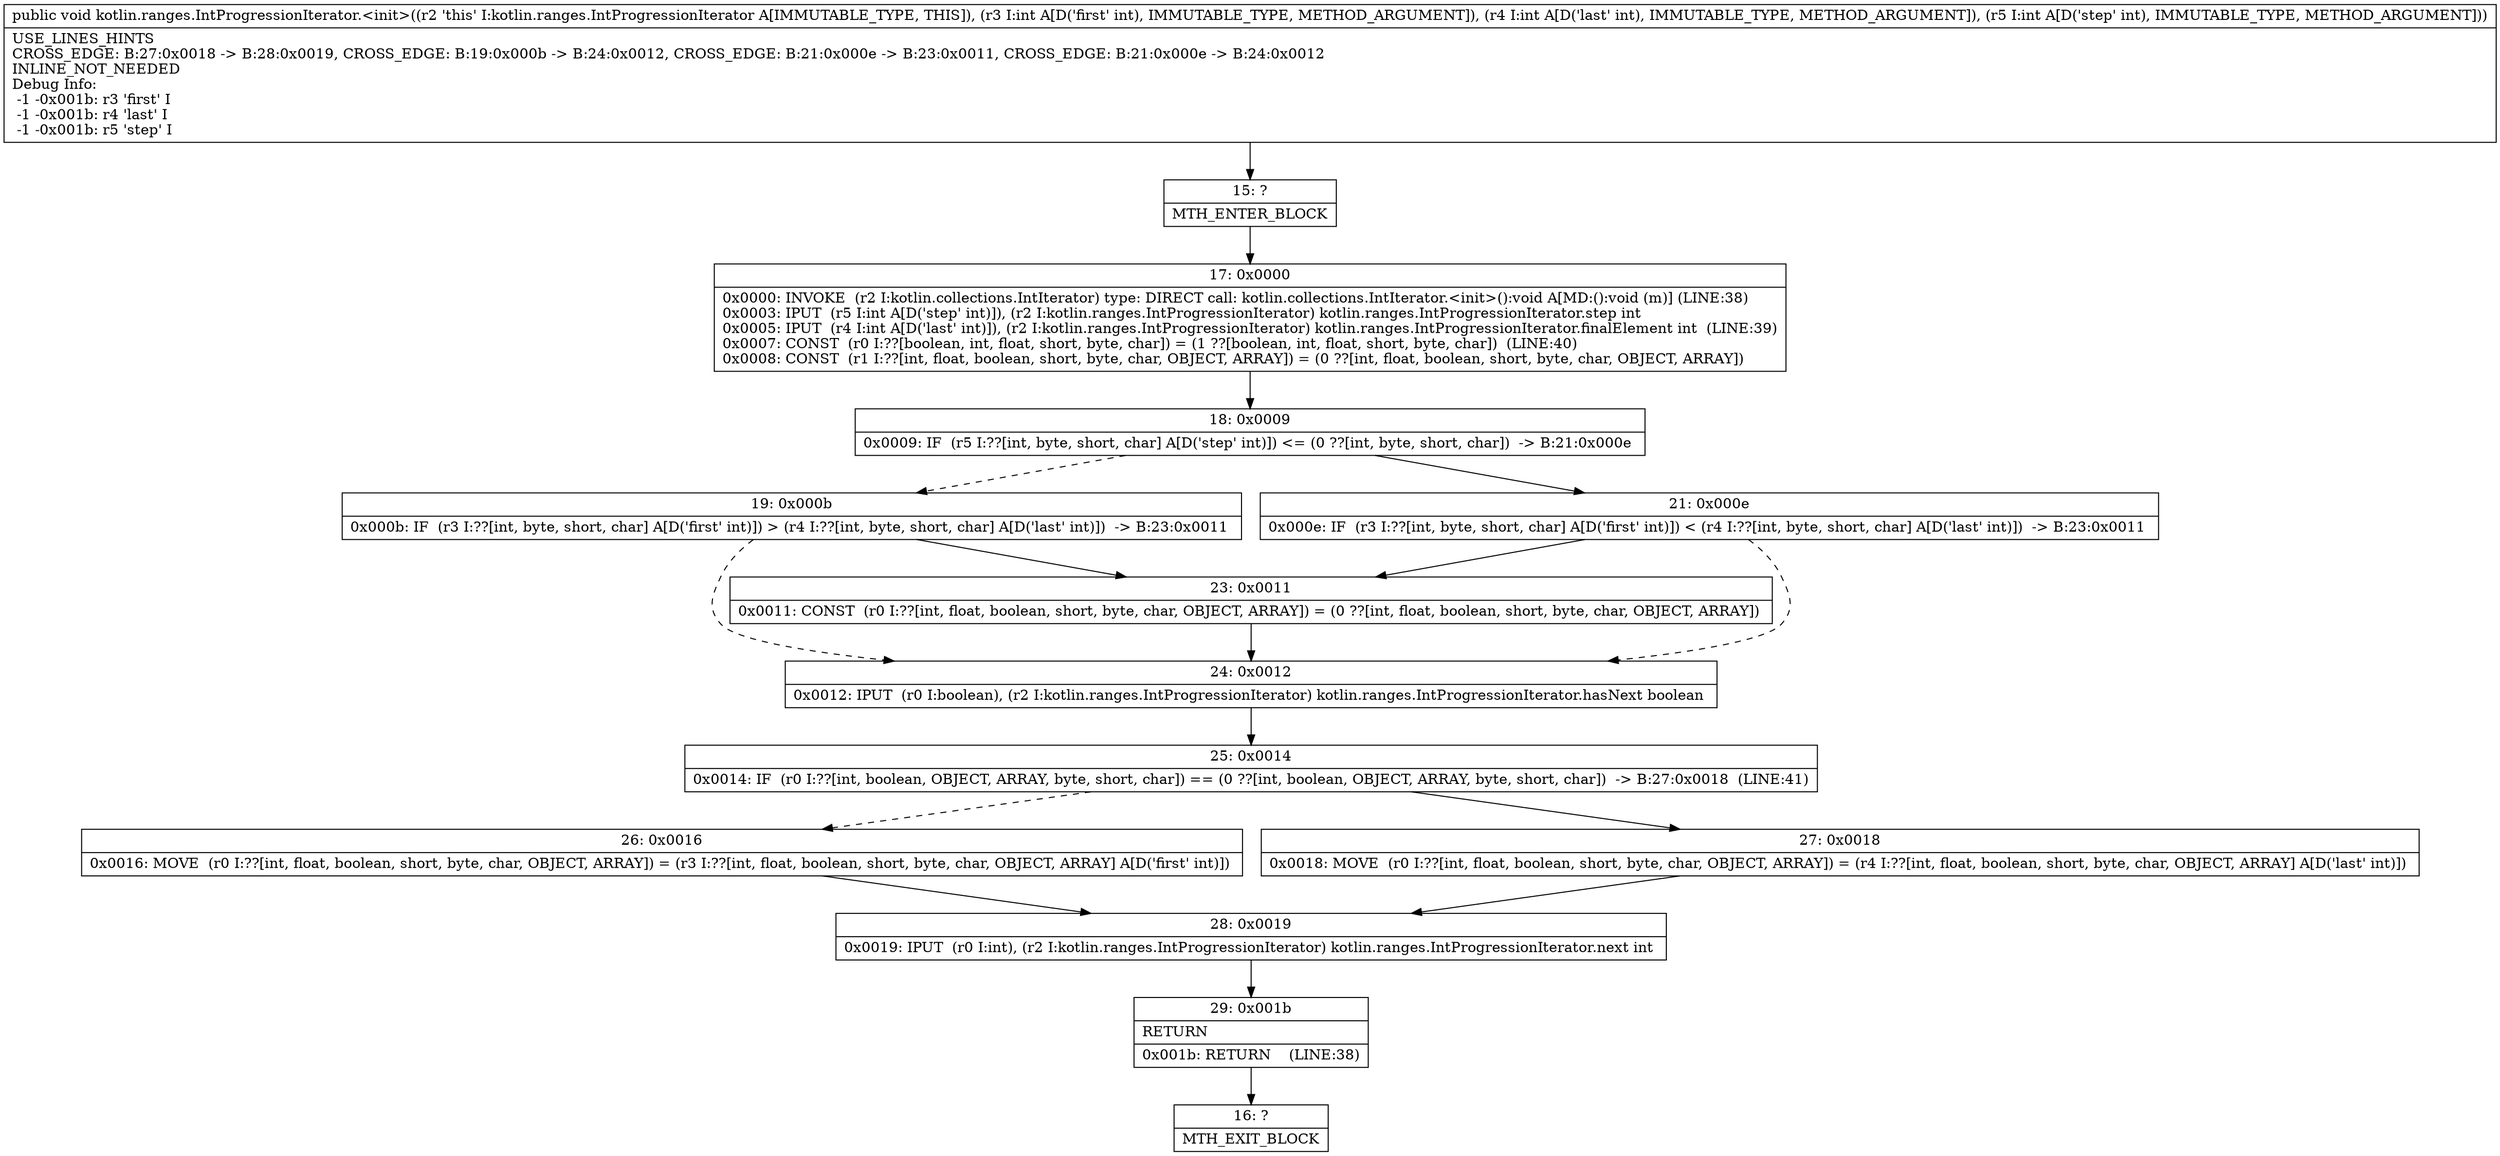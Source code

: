 digraph "CFG forkotlin.ranges.IntProgressionIterator.\<init\>(III)V" {
Node_15 [shape=record,label="{15\:\ ?|MTH_ENTER_BLOCK\l}"];
Node_17 [shape=record,label="{17\:\ 0x0000|0x0000: INVOKE  (r2 I:kotlin.collections.IntIterator) type: DIRECT call: kotlin.collections.IntIterator.\<init\>():void A[MD:():void (m)] (LINE:38)\l0x0003: IPUT  (r5 I:int A[D('step' int)]), (r2 I:kotlin.ranges.IntProgressionIterator) kotlin.ranges.IntProgressionIterator.step int \l0x0005: IPUT  (r4 I:int A[D('last' int)]), (r2 I:kotlin.ranges.IntProgressionIterator) kotlin.ranges.IntProgressionIterator.finalElement int  (LINE:39)\l0x0007: CONST  (r0 I:??[boolean, int, float, short, byte, char]) = (1 ??[boolean, int, float, short, byte, char])  (LINE:40)\l0x0008: CONST  (r1 I:??[int, float, boolean, short, byte, char, OBJECT, ARRAY]) = (0 ??[int, float, boolean, short, byte, char, OBJECT, ARRAY]) \l}"];
Node_18 [shape=record,label="{18\:\ 0x0009|0x0009: IF  (r5 I:??[int, byte, short, char] A[D('step' int)]) \<= (0 ??[int, byte, short, char])  \-\> B:21:0x000e \l}"];
Node_19 [shape=record,label="{19\:\ 0x000b|0x000b: IF  (r3 I:??[int, byte, short, char] A[D('first' int)]) \> (r4 I:??[int, byte, short, char] A[D('last' int)])  \-\> B:23:0x0011 \l}"];
Node_23 [shape=record,label="{23\:\ 0x0011|0x0011: CONST  (r0 I:??[int, float, boolean, short, byte, char, OBJECT, ARRAY]) = (0 ??[int, float, boolean, short, byte, char, OBJECT, ARRAY]) \l}"];
Node_24 [shape=record,label="{24\:\ 0x0012|0x0012: IPUT  (r0 I:boolean), (r2 I:kotlin.ranges.IntProgressionIterator) kotlin.ranges.IntProgressionIterator.hasNext boolean \l}"];
Node_25 [shape=record,label="{25\:\ 0x0014|0x0014: IF  (r0 I:??[int, boolean, OBJECT, ARRAY, byte, short, char]) == (0 ??[int, boolean, OBJECT, ARRAY, byte, short, char])  \-\> B:27:0x0018  (LINE:41)\l}"];
Node_26 [shape=record,label="{26\:\ 0x0016|0x0016: MOVE  (r0 I:??[int, float, boolean, short, byte, char, OBJECT, ARRAY]) = (r3 I:??[int, float, boolean, short, byte, char, OBJECT, ARRAY] A[D('first' int)]) \l}"];
Node_28 [shape=record,label="{28\:\ 0x0019|0x0019: IPUT  (r0 I:int), (r2 I:kotlin.ranges.IntProgressionIterator) kotlin.ranges.IntProgressionIterator.next int \l}"];
Node_29 [shape=record,label="{29\:\ 0x001b|RETURN\l|0x001b: RETURN    (LINE:38)\l}"];
Node_16 [shape=record,label="{16\:\ ?|MTH_EXIT_BLOCK\l}"];
Node_27 [shape=record,label="{27\:\ 0x0018|0x0018: MOVE  (r0 I:??[int, float, boolean, short, byte, char, OBJECT, ARRAY]) = (r4 I:??[int, float, boolean, short, byte, char, OBJECT, ARRAY] A[D('last' int)]) \l}"];
Node_21 [shape=record,label="{21\:\ 0x000e|0x000e: IF  (r3 I:??[int, byte, short, char] A[D('first' int)]) \< (r4 I:??[int, byte, short, char] A[D('last' int)])  \-\> B:23:0x0011 \l}"];
MethodNode[shape=record,label="{public void kotlin.ranges.IntProgressionIterator.\<init\>((r2 'this' I:kotlin.ranges.IntProgressionIterator A[IMMUTABLE_TYPE, THIS]), (r3 I:int A[D('first' int), IMMUTABLE_TYPE, METHOD_ARGUMENT]), (r4 I:int A[D('last' int), IMMUTABLE_TYPE, METHOD_ARGUMENT]), (r5 I:int A[D('step' int), IMMUTABLE_TYPE, METHOD_ARGUMENT]))  | USE_LINES_HINTS\lCROSS_EDGE: B:27:0x0018 \-\> B:28:0x0019, CROSS_EDGE: B:19:0x000b \-\> B:24:0x0012, CROSS_EDGE: B:21:0x000e \-\> B:23:0x0011, CROSS_EDGE: B:21:0x000e \-\> B:24:0x0012\lINLINE_NOT_NEEDED\lDebug Info:\l  \-1 \-0x001b: r3 'first' I\l  \-1 \-0x001b: r4 'last' I\l  \-1 \-0x001b: r5 'step' I\l}"];
MethodNode -> Node_15;Node_15 -> Node_17;
Node_17 -> Node_18;
Node_18 -> Node_19[style=dashed];
Node_18 -> Node_21;
Node_19 -> Node_23;
Node_19 -> Node_24[style=dashed];
Node_23 -> Node_24;
Node_24 -> Node_25;
Node_25 -> Node_26[style=dashed];
Node_25 -> Node_27;
Node_26 -> Node_28;
Node_28 -> Node_29;
Node_29 -> Node_16;
Node_27 -> Node_28;
Node_21 -> Node_23;
Node_21 -> Node_24[style=dashed];
}

